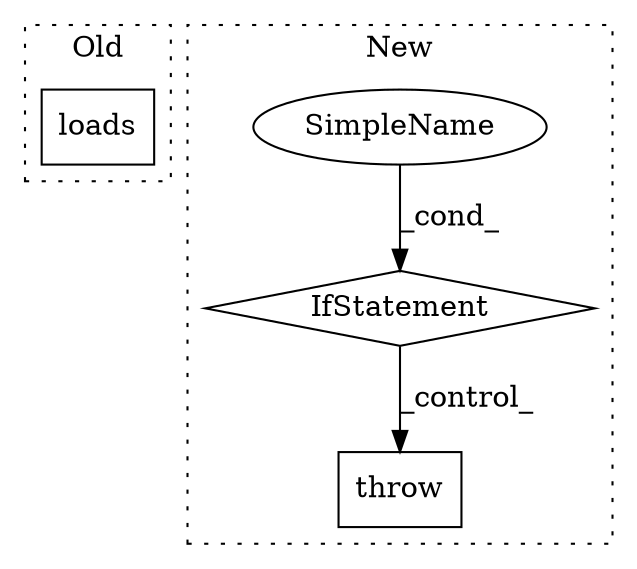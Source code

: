 digraph G {
subgraph cluster0 {
1 [label="loads" a="32" s="8779,8789" l="6,1" shape="box"];
label = "Old";
style="dotted";
}
subgraph cluster1 {
2 [label="throw" a="53" s="10107" l="6" shape="box"];
3 [label="IfStatement" a="25" s="10085,10095" l="4,2" shape="diamond"];
4 [label="SimpleName" a="42" s="" l="" shape="ellipse"];
label = "New";
style="dotted";
}
3 -> 2 [label="_control_"];
4 -> 3 [label="_cond_"];
}